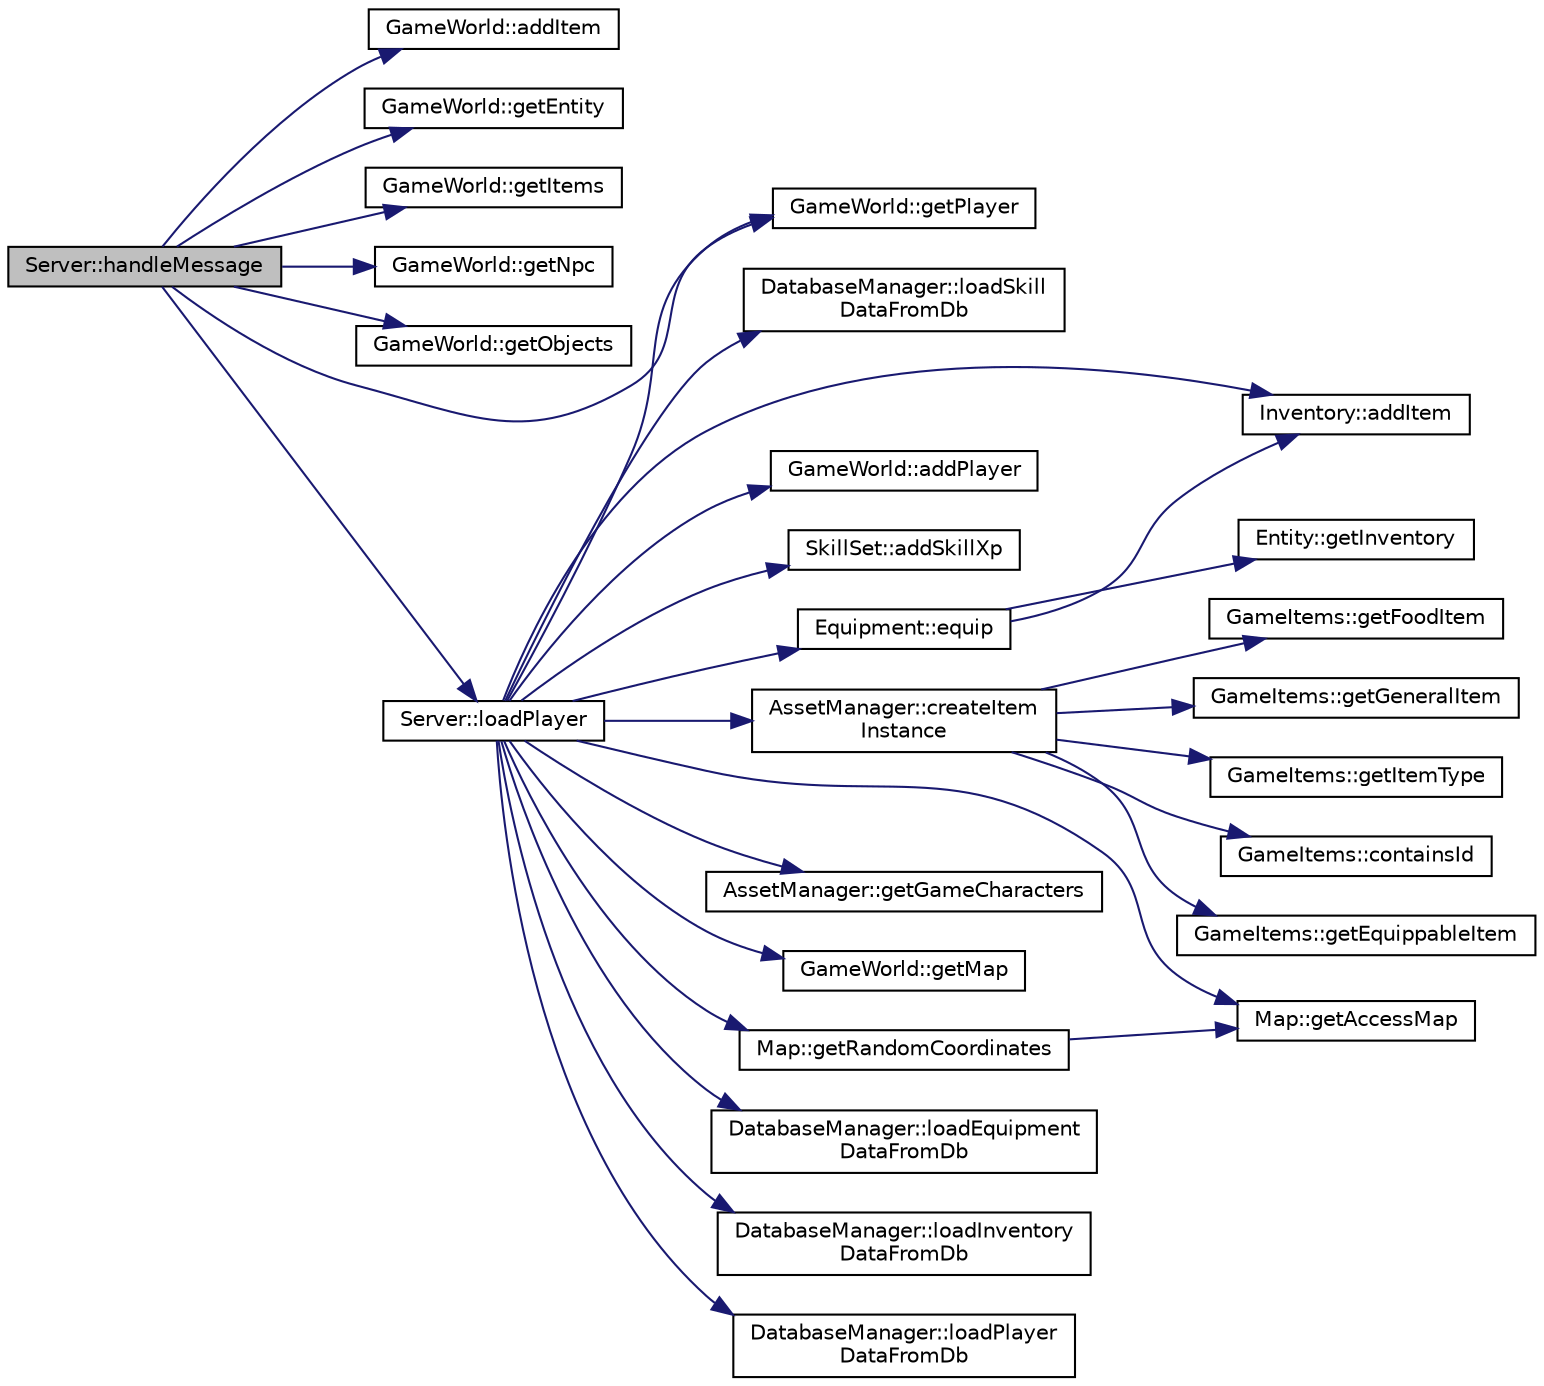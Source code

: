 digraph "Server::handleMessage"
{
 // LATEX_PDF_SIZE
  edge [fontname="Helvetica",fontsize="10",labelfontname="Helvetica",labelfontsize="10"];
  node [fontname="Helvetica",fontsize="10",shape=record];
  rankdir="LR";
  Node1 [label="Server::handleMessage",height=0.2,width=0.4,color="black", fillcolor="grey75", style="filled", fontcolor="black",tooltip="Function to parse and act upon messages received from clients."];
  Node1 -> Node2 [color="midnightblue",fontsize="10",style="solid",fontname="Helvetica"];
  Node2 [label="GameWorld::addItem",height=0.2,width=0.4,color="black", fillcolor="white", style="filled",URL="$classGameWorld.html#a75842f451773ce94e3a08473d785eeae",tooltip="Add item to the game world."];
  Node1 -> Node3 [color="midnightblue",fontsize="10",style="solid",fontname="Helvetica"];
  Node3 [label="GameWorld::getEntity",height=0.2,width=0.4,color="black", fillcolor="white", style="filled",URL="$classGameWorld.html#a65428f2aa2e3756b7f37629202eca01a",tooltip="Get entity by id."];
  Node1 -> Node4 [color="midnightblue",fontsize="10",style="solid",fontname="Helvetica"];
  Node4 [label="GameWorld::getItems",height=0.2,width=0.4,color="black", fillcolor="white", style="filled",URL="$classGameWorld.html#a8c0d8959fcfb176402e4390dcc6628cb",tooltip="Get all items."];
  Node1 -> Node5 [color="midnightblue",fontsize="10",style="solid",fontname="Helvetica"];
  Node5 [label="GameWorld::getNpc",height=0.2,width=0.4,color="black", fillcolor="white", style="filled",URL="$classGameWorld.html#ad22cee4568685a8374beedaa179803e3",tooltip="Get npc by id."];
  Node1 -> Node6 [color="midnightblue",fontsize="10",style="solid",fontname="Helvetica"];
  Node6 [label="GameWorld::getObjects",height=0.2,width=0.4,color="black", fillcolor="white", style="filled",URL="$classGameWorld.html#ac53061b8a814e6228ac433cb91a1f511",tooltip="Get all objects."];
  Node1 -> Node7 [color="midnightblue",fontsize="10",style="solid",fontname="Helvetica"];
  Node7 [label="GameWorld::getPlayer",height=0.2,width=0.4,color="black", fillcolor="white", style="filled",URL="$classGameWorld.html#a477715a67955886d0076cec9fe72ba4e",tooltip=" "];
  Node1 -> Node8 [color="midnightblue",fontsize="10",style="solid",fontname="Helvetica"];
  Node8 [label="Server::loadPlayer",height=0.2,width=0.4,color="black", fillcolor="white", style="filled",URL="$classServer.html#ae66426d3906c2a9e5b217c65c4ce5db3",tooltip="Loads a player's data from the database and adds the player to the game."];
  Node8 -> Node9 [color="midnightblue",fontsize="10",style="solid",fontname="Helvetica"];
  Node9 [label="Inventory::addItem",height=0.2,width=0.4,color="black", fillcolor="white", style="filled",URL="$classInventory.html#a9e1fad5a5f8ef1d2aec5ba9d86531d0d",tooltip="Adds item to the inventory."];
  Node8 -> Node10 [color="midnightblue",fontsize="10",style="solid",fontname="Helvetica"];
  Node10 [label="GameWorld::addPlayer",height=0.2,width=0.4,color="black", fillcolor="white", style="filled",URL="$classGameWorld.html#a0ad32ed218a82dad3e31804c79ce1ae0",tooltip="Adds player to the game world."];
  Node8 -> Node11 [color="midnightblue",fontsize="10",style="solid",fontname="Helvetica"];
  Node11 [label="SkillSet::addSkillXp",height=0.2,width=0.4,color="black", fillcolor="white", style="filled",URL="$classSkillSet.html#a0e9dc971244988ca5f8aa14a37ec4193",tooltip="Adds the given amount of xp to the skill with the given id. Returns false if the addition failed,..."];
  Node8 -> Node12 [color="midnightblue",fontsize="10",style="solid",fontname="Helvetica"];
  Node12 [label="AssetManager::createItem\lInstance",height=0.2,width=0.4,color="black", fillcolor="white", style="filled",URL="$classAssetManager.html#a7112131ee4657d508b2029eebb3975f6",tooltip="Creates an instance of an item."];
  Node12 -> Node13 [color="midnightblue",fontsize="10",style="solid",fontname="Helvetica"];
  Node13 [label="GameItems::containsId",height=0.2,width=0.4,color="black", fillcolor="white", style="filled",URL="$structGameItems.html#aa28c24034d12b17b9f85d9c46d9cb9a1",tooltip=" "];
  Node12 -> Node14 [color="midnightblue",fontsize="10",style="solid",fontname="Helvetica"];
  Node14 [label="GameItems::getEquippableItem",height=0.2,width=0.4,color="black", fillcolor="white", style="filled",URL="$structGameItems.html#a12d353035869abb44b959b2fd56dc320",tooltip=" "];
  Node12 -> Node15 [color="midnightblue",fontsize="10",style="solid",fontname="Helvetica"];
  Node15 [label="GameItems::getFoodItem",height=0.2,width=0.4,color="black", fillcolor="white", style="filled",URL="$structGameItems.html#a5525518c6b68815489b0453e43da1024",tooltip=" "];
  Node12 -> Node16 [color="midnightblue",fontsize="10",style="solid",fontname="Helvetica"];
  Node16 [label="GameItems::getGeneralItem",height=0.2,width=0.4,color="black", fillcolor="white", style="filled",URL="$structGameItems.html#a0947ecd8654943fb367afd0bcb0d37b4",tooltip=" "];
  Node12 -> Node17 [color="midnightblue",fontsize="10",style="solid",fontname="Helvetica"];
  Node17 [label="GameItems::getItemType",height=0.2,width=0.4,color="black", fillcolor="white", style="filled",URL="$structGameItems.html#af9a7b3d5920e2b356499038c77ff4498",tooltip=" "];
  Node8 -> Node18 [color="midnightblue",fontsize="10",style="solid",fontname="Helvetica"];
  Node18 [label="Equipment::equip",height=0.2,width=0.4,color="black", fillcolor="white", style="filled",URL="$classEquipment.html#abcb4a83de923ee879f7dd8d770844d50",tooltip="Equip an EquippableItem to the proper slot."];
  Node18 -> Node9 [color="midnightblue",fontsize="10",style="solid",fontname="Helvetica"];
  Node18 -> Node19 [color="midnightblue",fontsize="10",style="solid",fontname="Helvetica"];
  Node19 [label="Entity::getInventory",height=0.2,width=0.4,color="black", fillcolor="white", style="filled",URL="$classEntity.html#a1f1ef1b13908ffef9f2c4f2f455fdb71",tooltip="Get the Inventory object of this entity."];
  Node8 -> Node20 [color="midnightblue",fontsize="10",style="solid",fontname="Helvetica"];
  Node20 [label="Map::getAccessMap",height=0.2,width=0.4,color="black", fillcolor="white", style="filled",URL="$classMap.html#a3a7c641cd6c7281013272940d0613d90",tooltip="Get the access map."];
  Node8 -> Node21 [color="midnightblue",fontsize="10",style="solid",fontname="Helvetica"];
  Node21 [label="AssetManager::getGameCharacters",height=0.2,width=0.4,color="black", fillcolor="white", style="filled",URL="$classAssetManager.html#a13997292d4ce8dfa909e939b20ac71d4",tooltip="Get the GameCharacters object."];
  Node8 -> Node22 [color="midnightblue",fontsize="10",style="solid",fontname="Helvetica"];
  Node22 [label="GameWorld::getMap",height=0.2,width=0.4,color="black", fillcolor="white", style="filled",URL="$classGameWorld.html#ae4becabfe7297060f0651c3700de73ea",tooltip=" "];
  Node8 -> Node7 [color="midnightblue",fontsize="10",style="solid",fontname="Helvetica"];
  Node8 -> Node23 [color="midnightblue",fontsize="10",style="solid",fontname="Helvetica"];
  Node23 [label="Map::getRandomCoordinates",height=0.2,width=0.4,color="black", fillcolor="white", style="filled",URL="$classMap.html#aa2714237c8af3b86a11dcebc6d944145",tooltip="Gets a random coordinate within the given bounds."];
  Node23 -> Node20 [color="midnightblue",fontsize="10",style="solid",fontname="Helvetica"];
  Node8 -> Node24 [color="midnightblue",fontsize="10",style="solid",fontname="Helvetica"];
  Node24 [label="DatabaseManager::loadEquipment\lDataFromDb",height=0.2,width=0.4,color="black", fillcolor="white", style="filled",URL="$classDatabaseManager.html#ac19b7e6c9c8c4d153d9a9eb53447324e",tooltip="Load player's equipment items from the database."];
  Node8 -> Node25 [color="midnightblue",fontsize="10",style="solid",fontname="Helvetica"];
  Node25 [label="DatabaseManager::loadInventory\lDataFromDb",height=0.2,width=0.4,color="black", fillcolor="white", style="filled",URL="$classDatabaseManager.html#aa4f19ca30119a8e9858080136ecb1084",tooltip="Load player's inventory items from the database."];
  Node8 -> Node26 [color="midnightblue",fontsize="10",style="solid",fontname="Helvetica"];
  Node26 [label="DatabaseManager::loadPlayer\lDataFromDb",height=0.2,width=0.4,color="black", fillcolor="white", style="filled",URL="$classDatabaseManager.html#acaa94a8a28b10b4c072ac66cde885fda",tooltip="Fetches player basic data from the database (table player) by username. Creates a new player with giv..."];
  Node8 -> Node27 [color="midnightblue",fontsize="10",style="solid",fontname="Helvetica"];
  Node27 [label="DatabaseManager::loadSkill\lDataFromDb",height=0.2,width=0.4,color="black", fillcolor="white", style="filled",URL="$classDatabaseManager.html#a57cd041b9297308d8f0572c575882a15",tooltip="Load player's skill data from the database."];
}
